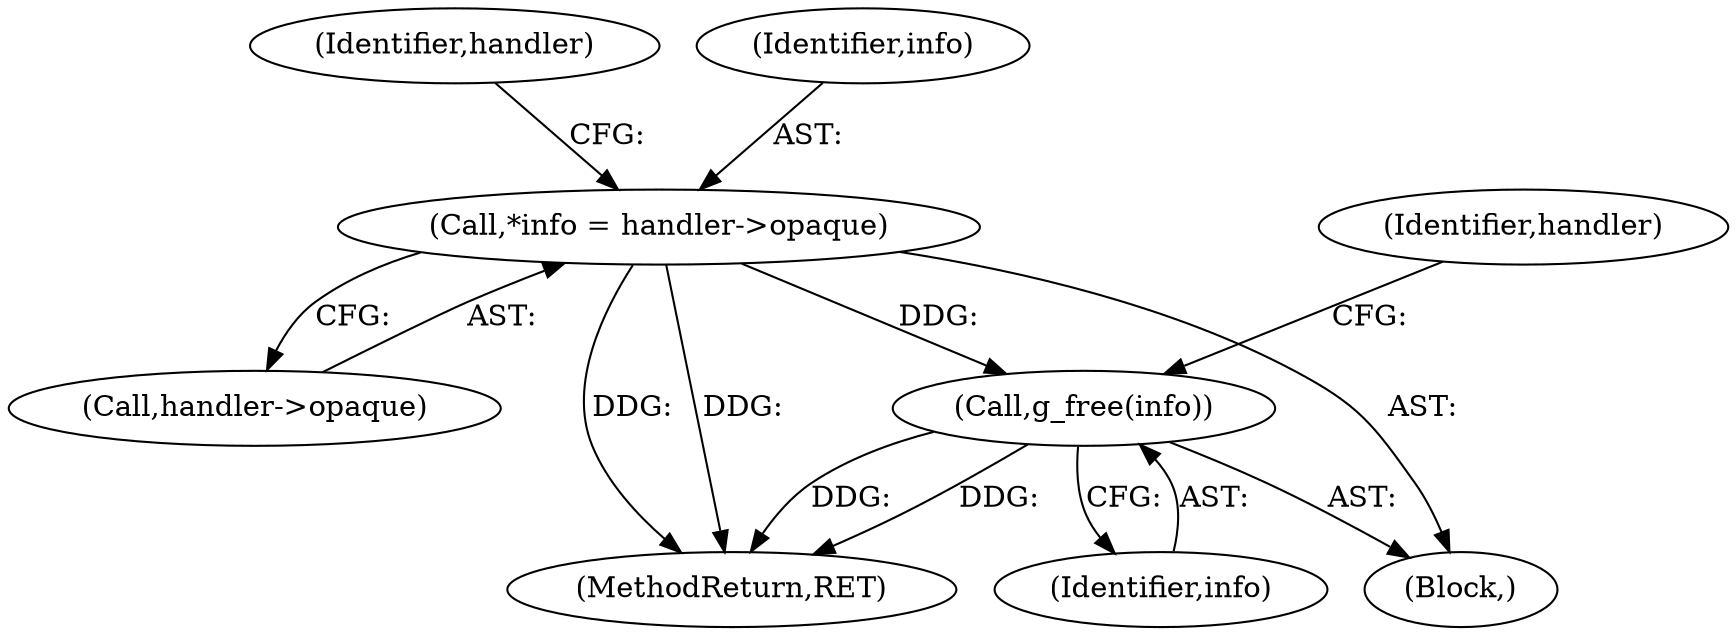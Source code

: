 digraph "1_tcmu-runner_e2d953050766ac538615a811c64b34358614edce@API" {
"1000137" [label="(Call,g_free(info))"];
"1000112" [label="(Call,*info = handler->opaque)"];
"1000105" [label="(Block,)"];
"1000112" [label="(Call,*info = handler->opaque)"];
"1000114" [label="(Call,handler->opaque)"];
"1000137" [label="(Call,g_free(info))"];
"1000140" [label="(Identifier,handler)"];
"1000119" [label="(Identifier,handler)"];
"1000113" [label="(Identifier,info)"];
"1000138" [label="(Identifier,info)"];
"1000149" [label="(MethodReturn,RET)"];
"1000137" -> "1000105"  [label="AST: "];
"1000137" -> "1000138"  [label="CFG: "];
"1000138" -> "1000137"  [label="AST: "];
"1000140" -> "1000137"  [label="CFG: "];
"1000137" -> "1000149"  [label="DDG: "];
"1000137" -> "1000149"  [label="DDG: "];
"1000112" -> "1000137"  [label="DDG: "];
"1000112" -> "1000105"  [label="AST: "];
"1000112" -> "1000114"  [label="CFG: "];
"1000113" -> "1000112"  [label="AST: "];
"1000114" -> "1000112"  [label="AST: "];
"1000119" -> "1000112"  [label="CFG: "];
"1000112" -> "1000149"  [label="DDG: "];
"1000112" -> "1000149"  [label="DDG: "];
}
